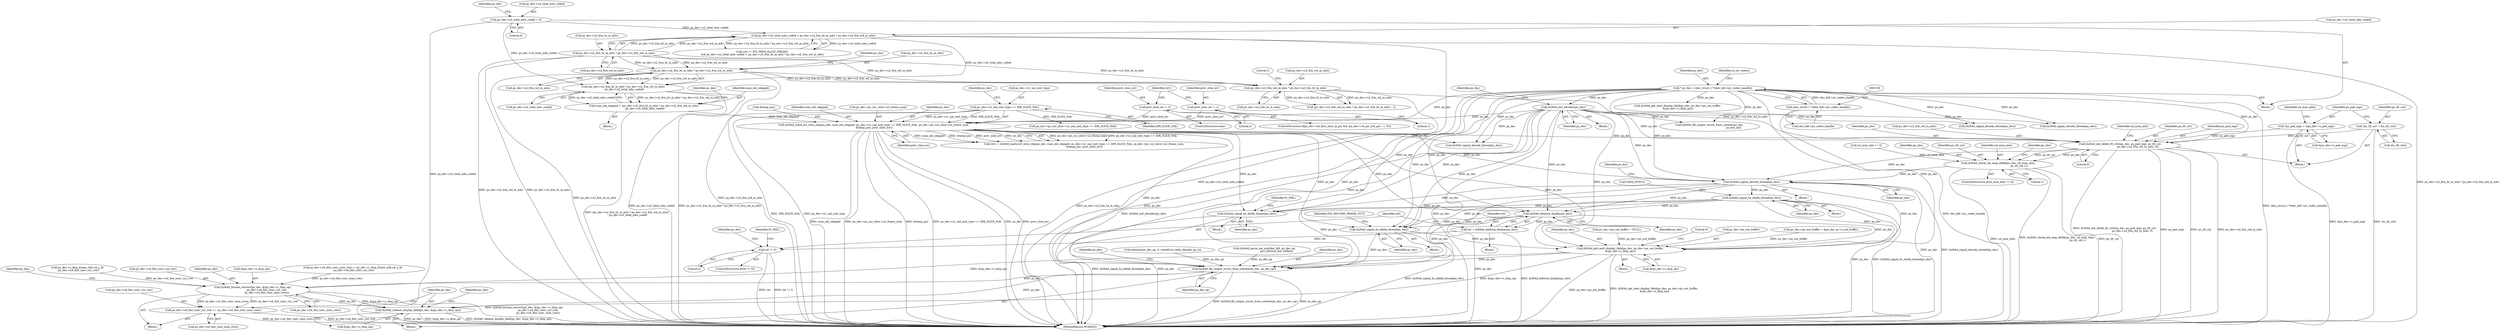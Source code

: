 digraph "0_Android_7554755536019e439433c515eeb44e701fb3bfb2@pointer" {
"1001660" [label="(Call,ih264d_init_deblk_tfr_ctxt(ps_dec, ps_pad_mgr, ps_tfr_cxt,\n                                           ps_dec->u2_frm_wd_in_mbs, 0))"];
"1000896" [label="(Call,ih264d_init_decoder(ps_dec))"];
"1000153" [label="(Call,* ps_dec = (dec_struct_t *)(dec_hdl->pv_codec_handle))"];
"1000155" [label="(Call,(dec_struct_t *)(dec_hdl->pv_codec_handle))"];
"1001523" [label="(Call,ih264d_mark_err_slice_skip(ps_dec, num_mb_skipped, ps_dec->u1_nal_unit_type == IDR_SLICE_NAL, ps_dec->ps_cur_slice->u2_frame_num,\n &temp_poc, prev_slice_err))"];
"1001491" [label="(Call,num_mb_skipped = (ps_dec->u2_frm_ht_in_mbs * ps_dec->u2_frm_wd_in_mbs)\n - ps_dec->u2_total_mbs_coded)"];
"1001493" [label="(Call,(ps_dec->u2_frm_ht_in_mbs * ps_dec->u2_frm_wd_in_mbs)\n - ps_dec->u2_total_mbs_coded)"];
"1001494" [label="(Call,ps_dec->u2_frm_ht_in_mbs * ps_dec->u2_frm_wd_in_mbs)"];
"1001479" [label="(Call,ps_dec->u2_frm_ht_in_mbs * ps_dec->u2_frm_wd_in_mbs)"];
"1001475" [label="(Call,ps_dec->u2_total_mbs_coded < ps_dec->u2_frm_ht_in_mbs * ps_dec->u2_frm_wd_in_mbs)"];
"1000908" [label="(Call,ps_dec->u2_total_mbs_coded = 0)"];
"1001526" [label="(Call,ps_dec->u1_nal_unit_type == IDR_SLICE_NAL)"];
"1001518" [label="(Call,prev_slice_err = 2)"];
"1001514" [label="(Call,prev_slice_err = 1)"];
"1001636" [label="(Call,*ps_pad_mgr = &ps_dec->s_pad_mgr)"];
"1001631" [label="(Call,*ps_tfr_cxt = &s_tfr_ctxt)"];
"1001645" [label="(Call,ps_dec->u2_frm_wd_in_mbs * ps_dec->u2_frm_ht_in_mbs)"];
"1001684" [label="(Call,ih264d_check_mb_map_deblk(ps_dec, u4_num_mbs,\n                                                   ps_tfr_cxt,1))"];
"1001694" [label="(Call,ih264d_signal_decode_thread(ps_dec))"];
"1001703" [label="(Call,ih264d_signal_bs_deblk_thread(ps_dec))"];
"1001802" [label="(Call,ih264d_signal_bs_deblk_thread(ps_dec))"];
"1001858" [label="(Call,ih264d_deblock_display(ps_dec))"];
"1001856" [label="(Call,ret = ih264d_deblock_display(ps_dec))"];
"1001861" [label="(Call,ret != 0)"];
"1001980" [label="(Call,ih264d_signal_bs_deblk_thread(ps_dec))"];
"1001994" [label="(Call,ih264d_get_next_display_field(ps_dec, ps_dec->ps_out_buffer,\n &(ps_dec->s_disp_op)))"];
"1002022" [label="(Call,ih264d_fill_output_struct_from_context(ps_dec, ps_dec_op))"];
"1002053" [label="(Call,ih264d_format_convert(ps_dec, &(ps_dec->s_disp_op),\n                                  ps_dec->u4_fmt_conv_cur_row,\n                                  ps_dec->u4_fmt_conv_num_rows))"];
"1002065" [label="(Call,ps_dec->u4_fmt_conv_cur_row += ps_dec->u4_fmt_conv_num_rows)"];
"1002072" [label="(Call,ih264d_release_display_field(ps_dec, &(ps_dec->s_disp_op)))"];
"1001681" [label="(Call,u4_num_mbs != 0)"];
"1001993" [label="(Block,)"];
"1001471" [label="(Call,(ret != IVD_MEM_ALLOC_FAILED)\n && ps_dec->u2_total_mbs_coded < ps_dec->u2_frm_ht_in_mbs * ps_dec->u2_frm_wd_in_mbs)"];
"1001652" [label="(Literal,1)"];
"1001981" [label="(Identifier,ps_dec)"];
"1001858" [label="(Call,ih264d_deblock_display(ps_dec))"];
"1002069" [label="(Call,ps_dec->u4_fmt_conv_num_rows)"];
"1002073" [label="(Identifier,ps_dec)"];
"1000157" [label="(Call,dec_hdl->pv_codec_handle)"];
"1001502" [label="(Identifier,ps_dec)"];
"1001286" [label="(Call,ih264d_parse_nal_unit(dec_hdl, ps_dec_op,\n                              pu1_bitstrm_buf, buflen))"];
"1001663" [label="(Identifier,ps_tfr_cxt)"];
"1001886" [label="(Call,ps_dec->ps_cur_slice->u1_nal_unit_type == IDR_SLICE_NAL)"];
"1001538" [label="(Identifier,prev_slice_err)"];
"1001685" [label="(Identifier,ps_dec)"];
"1001491" [label="(Call,num_mb_skipped = (ps_dec->u2_frm_ht_in_mbs * ps_dec->u2_frm_wd_in_mbs)\n - ps_dec->u2_total_mbs_coded)"];
"1001862" [label="(Identifier,ret)"];
"1001662" [label="(Identifier,ps_pad_mgr)"];
"1002022" [label="(Call,ih264d_fill_output_struct_from_context(ps_dec, ps_dec_op))"];
"1001514" [label="(Call,prev_slice_err = 1)"];
"1001980" [label="(Call,ih264d_signal_bs_deblk_thread(ps_dec))"];
"1002074" [label="(Call,&(ps_dec->s_disp_op))"];
"1001637" [label="(Identifier,ps_pad_mgr)"];
"1001520" [label="(Literal,2)"];
"1001805" [label="(Identifier,IV_FAIL)"];
"1000713" [label="(Call,ih264d_get_next_display_field(ps_dec, ps_dec->ps_out_buffer,\n &(ps_dec->s_disp_op)))"];
"1001492" [label="(Identifier,num_mb_skipped)"];
"1001571" [label="(Call,ih264d_signal_decode_thread(ps_dec))"];
"1001801" [label="(Block,)"];
"1001521" [label="(Call,ret1 = ih264d_mark_err_slice_skip(ps_dec, num_mb_skipped, ps_dec->u1_nal_unit_type == IDR_SLICE_NAL, ps_dec->ps_cur_slice->u2_frame_num,\n &temp_poc, prev_slice_err))"];
"1001687" [label="(Identifier,ps_tfr_cxt)"];
"1001680" [label="(ControlStructure,if(u4_num_mbs != 0))"];
"1001398" [label="(Call,ih264d_signal_decode_thread(ps_dec))"];
"1001480" [label="(Call,ps_dec->u2_frm_ht_in_mbs)"];
"1000155" [label="(Call,(dec_struct_t *)(dec_hdl->pv_codec_handle))"];
"1001979" [label="(Block,)"];
"1001856" [label="(Call,ret = ih264d_deblock_display(ps_dec))"];
"1001248" [label="(Call,ih264d_fill_output_struct_from_context(ps_dec,\n                                                           ps_dec_op))"];
"1001524" [label="(Identifier,ps_dec)"];
"1001495" [label="(Call,ps_dec->u2_frm_ht_in_mbs)"];
"1001695" [label="(Identifier,ps_dec)"];
"1001643" [label="(Identifier,u4_max_addr)"];
"1002067" [label="(Identifier,ps_dec)"];
"1001501" [label="(Call,ps_dec->u2_total_mbs_coded)"];
"1001632" [label="(Identifier,ps_tfr_cxt)"];
"1001857" [label="(Identifier,ret)"];
"1002062" [label="(Call,ps_dec->u4_fmt_conv_num_rows)"];
"1001645" [label="(Call,ps_dec->u2_frm_wd_in_mbs * ps_dec->u2_frm_ht_in_mbs)"];
"1001684" [label="(Call,ih264d_check_mb_map_deblk(ps_dec, u4_num_mbs,\n                                                   ps_tfr_cxt,1))"];
"1002005" [label="(Literal,0)"];
"1001523" [label="(Call,ih264d_mark_err_slice_skip(ps_dec, num_mb_skipped, ps_dec->u1_nal_unit_type == IDR_SLICE_NAL, ps_dec->ps_cur_slice->u2_frame_num,\n &temp_poc, prev_slice_err))"];
"1001498" [label="(Call,ps_dec->u2_frm_wd_in_mbs)"];
"1001494" [label="(Call,ps_dec->u2_frm_ht_in_mbs * ps_dec->u2_frm_wd_in_mbs)"];
"1001694" [label="(Call,ih264d_signal_decode_thread(ps_dec))"];
"1001863" [label="(Literal,0)"];
"1001667" [label="(Literal,0)"];
"1000153" [label="(Call,* ps_dec = (dec_struct_t *)(dec_hdl->pv_codec_handle))"];
"1001702" [label="(Block,)"];
"1000908" [label="(Call,ps_dec->u2_total_mbs_coded = 0)"];
"1000915" [label="(Identifier,ps_dec)"];
"1000896" [label="(Call,ih264d_init_decoder(ps_dec))"];
"1001686" [label="(Identifier,u4_num_mbs)"];
"1001660" [label="(Call,ih264d_init_deblk_tfr_ctxt(ps_dec, ps_pad_mgr, ps_tfr_cxt,\n                                           ps_dec->u2_frm_wd_in_mbs, 0))"];
"1001517" [label="(ControlStructure,else)"];
"1001486" [label="(Block,)"];
"1001476" [label="(Call,ps_dec->u2_total_mbs_coded)"];
"1000154" [label="(Identifier,ps_dec)"];
"1000900" [label="(Identifier,ps_dec)"];
"1001519" [label="(Identifier,prev_slice_err)"];
"1002023" [label="(Identifier,ps_dec)"];
"1002024" [label="(Identifier,ps_dec_op)"];
"1001475" [label="(Call,ps_dec->u2_total_mbs_coded < ps_dec->u2_frm_ht_in_mbs * ps_dec->u2_frm_wd_in_mbs)"];
"1001644" [label="(Call,(ps_dec->u2_frm_wd_in_mbs * ps_dec->u2_frm_ht_in_mbs) - 1)"];
"1001870" [label="(Identifier,ps_dec)"];
"1000151" [label="(Block,)"];
"1001699" [label="(Identifier,ps_dec)"];
"1001859" [label="(Identifier,ps_dec)"];
"1001705" [label="(Call,DATA_SYNC())"];
"1001518" [label="(Call,prev_slice_err = 2)"];
"1001633" [label="(Call,&s_tfr_ctxt)"];
"1002066" [label="(Call,ps_dec->u4_fmt_conv_cur_row)"];
"1001526" [label="(Call,ps_dec->u1_nal_unit_type == IDR_SLICE_NAL)"];
"1001661" [label="(Identifier,ps_dec)"];
"1001516" [label="(Literal,1)"];
"1001704" [label="(Identifier,ps_dec)"];
"1002072" [label="(Call,ih264d_release_display_field(ps_dec, &(ps_dec->s_disp_op)))"];
"1002055" [label="(Call,&(ps_dec->s_disp_op))"];
"1001533" [label="(Identifier,ps_dec)"];
"1002028" [label="(Identifier,ps_dec)"];
"1001803" [label="(Identifier,ps_dec)"];
"1001994" [label="(Call,ih264d_get_next_display_field(ps_dec, ps_dec->ps_out_buffer,\n &(ps_dec->s_disp_op)))"];
"1001688" [label="(Literal,1)"];
"1001703" [label="(Call,ih264d_signal_bs_deblk_thread(ps_dec))"];
"1002082" [label="(Identifier,ps_dec)"];
"1001507" [label="(Identifier,ps_dec)"];
"1001866" [label="(Identifier,IV_FAIL)"];
"1001646" [label="(Call,ps_dec->u2_frm_wd_in_mbs)"];
"1002040" [label="(Call,ps_dec->u4_fmt_conv_num_rows = ps_dec->s_disp_frame_info.u4_y_ht\n - ps_dec->u4_fmt_conv_cur_row)"];
"1001527" [label="(Call,ps_dec->u1_nal_unit_type)"];
"1001493" [label="(Call,(ps_dec->u2_frm_ht_in_mbs * ps_dec->u2_frm_wd_in_mbs)\n - ps_dec->u2_total_mbs_coded)"];
"1001986" [label="(Identifier,IVD_DECODE_FRAME_OUT)"];
"1001631" [label="(Call,*ps_tfr_cxt = &s_tfr_ctxt)"];
"1001802" [label="(Call,ih264d_signal_bs_deblk_thread(ps_dec))"];
"1001536" [label="(Call,&temp_poc)"];
"1001860" [label="(ControlStructure,if(ret != 0))"];
"1001664" [label="(Call,ps_dec->u2_frm_wd_in_mbs)"];
"1000912" [label="(Literal,0)"];
"1001996" [label="(Call,ps_dec->ps_out_buffer)"];
"1002065" [label="(Call,ps_dec->u4_fmt_conv_cur_row += ps_dec->u4_fmt_conv_num_rows)"];
"1002044" [label="(Call,ps_dec->s_disp_frame_info.u4_y_ht\n - ps_dec->u4_fmt_conv_cur_row)"];
"1002142" [label="(MethodReturn,WORD32)"];
"1001861" [label="(Call,ret != 0)"];
"1000324" [label="(Call,ps_dec->ps_out_buffer = &ps_dec_ip->s_out_buffer)"];
"1001636" [label="(Call,*ps_pad_mgr = &ps_dec->s_pad_mgr)"];
"1001515" [label="(Identifier,prev_slice_err)"];
"1001855" [label="(Block,)"];
"1001999" [label="(Call,&(ps_dec->s_disp_op))"];
"1001522" [label="(Identifier,ret1)"];
"1000162" [label="(Identifier,i4_err_status)"];
"1001479" [label="(Call,ps_dec->u2_frm_ht_in_mbs * ps_dec->u2_frm_wd_in_mbs)"];
"1001184" [label="(Call,ih264d_signal_decode_thread(ps_dec))"];
"1000897" [label="(Identifier,ps_dec)"];
"1001995" [label="(Identifier,ps_dec)"];
"1001982" [label="(Block,)"];
"1001638" [label="(Call,&ps_dec->s_pad_mgr)"];
"1001669" [label="(Identifier,u4_num_mbs)"];
"1000227" [label="(Call,memset(ps_dec_op, 0, sizeof(ivd_video_decode_op_t)))"];
"1001525" [label="(Identifier,num_mb_skipped)"];
"1001531" [label="(Call,ps_dec->ps_cur_slice->u2_frame_num)"];
"1001483" [label="(Call,ps_dec->u2_frm_wd_in_mbs)"];
"1001649" [label="(Call,ps_dec->u2_frm_ht_in_mbs)"];
"1001626" [label="(Block,)"];
"1001530" [label="(Identifier,IDR_SLICE_NAL)"];
"1000909" [label="(Call,ps_dec->u2_total_mbs_coded)"];
"1002053" [label="(Call,ih264d_format_convert(ps_dec, &(ps_dec->s_disp_op),\n                                  ps_dec->u4_fmt_conv_cur_row,\n                                  ps_dec->u4_fmt_conv_num_rows))"];
"1002059" [label="(Call,ps_dec->u4_fmt_conv_cur_row)"];
"1002039" [label="(Block,)"];
"1001504" [label="(ControlStructure,if(ps_dec->u4_first_slice_in_pic && (ps_dec->u4_pic_buf_got == 0)))"];
"1001691" [label="(Identifier,ps_dec)"];
"1002054" [label="(Identifier,ps_dec)"];
"1000895" [label="(Block,)"];
"1000311" [label="(Call,ps_dec->ps_out_buffer = NULL)"];
"1001598" [label="(Block,)"];
"1001660" -> "1001626"  [label="AST: "];
"1001660" -> "1001667"  [label="CFG: "];
"1001661" -> "1001660"  [label="AST: "];
"1001662" -> "1001660"  [label="AST: "];
"1001663" -> "1001660"  [label="AST: "];
"1001664" -> "1001660"  [label="AST: "];
"1001667" -> "1001660"  [label="AST: "];
"1001669" -> "1001660"  [label="CFG: "];
"1001660" -> "1002142"  [label="DDG: ih264d_init_deblk_tfr_ctxt(ps_dec, ps_pad_mgr, ps_tfr_cxt,\n                                           ps_dec->u2_frm_wd_in_mbs, 0)"];
"1001660" -> "1002142"  [label="DDG: ps_pad_mgr"];
"1001660" -> "1002142"  [label="DDG: ps_tfr_cxt"];
"1001660" -> "1002142"  [label="DDG: ps_dec->u2_frm_wd_in_mbs"];
"1000896" -> "1001660"  [label="DDG: ps_dec"];
"1001523" -> "1001660"  [label="DDG: ps_dec"];
"1000153" -> "1001660"  [label="DDG: ps_dec"];
"1001636" -> "1001660"  [label="DDG: ps_pad_mgr"];
"1001631" -> "1001660"  [label="DDG: ps_tfr_cxt"];
"1001645" -> "1001660"  [label="DDG: ps_dec->u2_frm_wd_in_mbs"];
"1001660" -> "1001684"  [label="DDG: ps_dec"];
"1001660" -> "1001684"  [label="DDG: ps_tfr_cxt"];
"1001660" -> "1001694"  [label="DDG: ps_dec"];
"1000896" -> "1000895"  [label="AST: "];
"1000896" -> "1000897"  [label="CFG: "];
"1000897" -> "1000896"  [label="AST: "];
"1000900" -> "1000896"  [label="CFG: "];
"1000896" -> "1002142"  [label="DDG: ps_dec"];
"1000896" -> "1002142"  [label="DDG: ih264d_init_decoder(ps_dec)"];
"1000153" -> "1000896"  [label="DDG: ps_dec"];
"1000896" -> "1001184"  [label="DDG: ps_dec"];
"1000896" -> "1001248"  [label="DDG: ps_dec"];
"1000896" -> "1001398"  [label="DDG: ps_dec"];
"1000896" -> "1001523"  [label="DDG: ps_dec"];
"1000896" -> "1001571"  [label="DDG: ps_dec"];
"1000896" -> "1001694"  [label="DDG: ps_dec"];
"1000896" -> "1001802"  [label="DDG: ps_dec"];
"1000896" -> "1001858"  [label="DDG: ps_dec"];
"1000896" -> "1001980"  [label="DDG: ps_dec"];
"1000896" -> "1001994"  [label="DDG: ps_dec"];
"1000896" -> "1002022"  [label="DDG: ps_dec"];
"1000153" -> "1000151"  [label="AST: "];
"1000153" -> "1000155"  [label="CFG: "];
"1000154" -> "1000153"  [label="AST: "];
"1000155" -> "1000153"  [label="AST: "];
"1000162" -> "1000153"  [label="CFG: "];
"1000153" -> "1002142"  [label="DDG: (dec_struct_t *)(dec_hdl->pv_codec_handle)"];
"1000153" -> "1002142"  [label="DDG: ps_dec"];
"1000155" -> "1000153"  [label="DDG: dec_hdl->pv_codec_handle"];
"1000153" -> "1000713"  [label="DDG: ps_dec"];
"1000153" -> "1001184"  [label="DDG: ps_dec"];
"1000153" -> "1001248"  [label="DDG: ps_dec"];
"1000153" -> "1001398"  [label="DDG: ps_dec"];
"1000153" -> "1001523"  [label="DDG: ps_dec"];
"1000153" -> "1001571"  [label="DDG: ps_dec"];
"1000153" -> "1001694"  [label="DDG: ps_dec"];
"1000153" -> "1001802"  [label="DDG: ps_dec"];
"1000153" -> "1001858"  [label="DDG: ps_dec"];
"1000153" -> "1001980"  [label="DDG: ps_dec"];
"1000153" -> "1001994"  [label="DDG: ps_dec"];
"1000153" -> "1002022"  [label="DDG: ps_dec"];
"1000155" -> "1000157"  [label="CFG: "];
"1000156" -> "1000155"  [label="AST: "];
"1000157" -> "1000155"  [label="AST: "];
"1000155" -> "1002142"  [label="DDG: dec_hdl->pv_codec_handle"];
"1001523" -> "1001521"  [label="AST: "];
"1001523" -> "1001538"  [label="CFG: "];
"1001524" -> "1001523"  [label="AST: "];
"1001525" -> "1001523"  [label="AST: "];
"1001526" -> "1001523"  [label="AST: "];
"1001531" -> "1001523"  [label="AST: "];
"1001536" -> "1001523"  [label="AST: "];
"1001538" -> "1001523"  [label="AST: "];
"1001521" -> "1001523"  [label="CFG: "];
"1001523" -> "1002142"  [label="DDG: num_mb_skipped"];
"1001523" -> "1002142"  [label="DDG: ps_dec->ps_cur_slice->u2_frame_num"];
"1001523" -> "1002142"  [label="DDG: &temp_poc"];
"1001523" -> "1002142"  [label="DDG: ps_dec->u1_nal_unit_type == IDR_SLICE_NAL"];
"1001523" -> "1002142"  [label="DDG: ps_dec"];
"1001523" -> "1002142"  [label="DDG: prev_slice_err"];
"1001523" -> "1001521"  [label="DDG: ps_dec->ps_cur_slice->u2_frame_num"];
"1001523" -> "1001521"  [label="DDG: ps_dec->u1_nal_unit_type == IDR_SLICE_NAL"];
"1001523" -> "1001521"  [label="DDG: num_mb_skipped"];
"1001523" -> "1001521"  [label="DDG: &temp_poc"];
"1001523" -> "1001521"  [label="DDG: prev_slice_err"];
"1001523" -> "1001521"  [label="DDG: ps_dec"];
"1001491" -> "1001523"  [label="DDG: num_mb_skipped"];
"1001526" -> "1001523"  [label="DDG: ps_dec->u1_nal_unit_type"];
"1001526" -> "1001523"  [label="DDG: IDR_SLICE_NAL"];
"1001518" -> "1001523"  [label="DDG: prev_slice_err"];
"1001514" -> "1001523"  [label="DDG: prev_slice_err"];
"1001523" -> "1001571"  [label="DDG: ps_dec"];
"1001523" -> "1001694"  [label="DDG: ps_dec"];
"1001523" -> "1001802"  [label="DDG: ps_dec"];
"1001523" -> "1001858"  [label="DDG: ps_dec"];
"1001523" -> "1001980"  [label="DDG: ps_dec"];
"1001523" -> "1001994"  [label="DDG: ps_dec"];
"1001523" -> "1002022"  [label="DDG: ps_dec"];
"1001491" -> "1001486"  [label="AST: "];
"1001491" -> "1001493"  [label="CFG: "];
"1001492" -> "1001491"  [label="AST: "];
"1001493" -> "1001491"  [label="AST: "];
"1001507" -> "1001491"  [label="CFG: "];
"1001491" -> "1002142"  [label="DDG: (ps_dec->u2_frm_ht_in_mbs * ps_dec->u2_frm_wd_in_mbs)\n - ps_dec->u2_total_mbs_coded"];
"1001493" -> "1001491"  [label="DDG: ps_dec->u2_frm_ht_in_mbs * ps_dec->u2_frm_wd_in_mbs"];
"1001493" -> "1001491"  [label="DDG: ps_dec->u2_total_mbs_coded"];
"1001493" -> "1001501"  [label="CFG: "];
"1001494" -> "1001493"  [label="AST: "];
"1001501" -> "1001493"  [label="AST: "];
"1001493" -> "1002142"  [label="DDG: ps_dec->u2_frm_ht_in_mbs * ps_dec->u2_frm_wd_in_mbs"];
"1001493" -> "1002142"  [label="DDG: ps_dec->u2_total_mbs_coded"];
"1001494" -> "1001493"  [label="DDG: ps_dec->u2_frm_ht_in_mbs"];
"1001494" -> "1001493"  [label="DDG: ps_dec->u2_frm_wd_in_mbs"];
"1001475" -> "1001493"  [label="DDG: ps_dec->u2_total_mbs_coded"];
"1000908" -> "1001493"  [label="DDG: ps_dec->u2_total_mbs_coded"];
"1001494" -> "1001498"  [label="CFG: "];
"1001495" -> "1001494"  [label="AST: "];
"1001498" -> "1001494"  [label="AST: "];
"1001502" -> "1001494"  [label="CFG: "];
"1001494" -> "1002142"  [label="DDG: ps_dec->u2_frm_ht_in_mbs"];
"1001494" -> "1002142"  [label="DDG: ps_dec->u2_frm_wd_in_mbs"];
"1001479" -> "1001494"  [label="DDG: ps_dec->u2_frm_ht_in_mbs"];
"1001479" -> "1001494"  [label="DDG: ps_dec->u2_frm_wd_in_mbs"];
"1001494" -> "1001645"  [label="DDG: ps_dec->u2_frm_wd_in_mbs"];
"1001494" -> "1001645"  [label="DDG: ps_dec->u2_frm_ht_in_mbs"];
"1001479" -> "1001475"  [label="AST: "];
"1001479" -> "1001483"  [label="CFG: "];
"1001480" -> "1001479"  [label="AST: "];
"1001483" -> "1001479"  [label="AST: "];
"1001475" -> "1001479"  [label="CFG: "];
"1001479" -> "1002142"  [label="DDG: ps_dec->u2_frm_ht_in_mbs"];
"1001479" -> "1002142"  [label="DDG: ps_dec->u2_frm_wd_in_mbs"];
"1001479" -> "1001475"  [label="DDG: ps_dec->u2_frm_ht_in_mbs"];
"1001479" -> "1001475"  [label="DDG: ps_dec->u2_frm_wd_in_mbs"];
"1001479" -> "1001645"  [label="DDG: ps_dec->u2_frm_wd_in_mbs"];
"1001479" -> "1001645"  [label="DDG: ps_dec->u2_frm_ht_in_mbs"];
"1001475" -> "1001471"  [label="AST: "];
"1001476" -> "1001475"  [label="AST: "];
"1001471" -> "1001475"  [label="CFG: "];
"1001475" -> "1002142"  [label="DDG: ps_dec->u2_total_mbs_coded"];
"1001475" -> "1002142"  [label="DDG: ps_dec->u2_frm_ht_in_mbs * ps_dec->u2_frm_wd_in_mbs"];
"1001475" -> "1001471"  [label="DDG: ps_dec->u2_total_mbs_coded"];
"1001475" -> "1001471"  [label="DDG: ps_dec->u2_frm_ht_in_mbs * ps_dec->u2_frm_wd_in_mbs"];
"1000908" -> "1001475"  [label="DDG: ps_dec->u2_total_mbs_coded"];
"1000908" -> "1000151"  [label="AST: "];
"1000908" -> "1000912"  [label="CFG: "];
"1000909" -> "1000908"  [label="AST: "];
"1000912" -> "1000908"  [label="AST: "];
"1000915" -> "1000908"  [label="CFG: "];
"1000908" -> "1002142"  [label="DDG: ps_dec->u2_total_mbs_coded"];
"1001526" -> "1001530"  [label="CFG: "];
"1001527" -> "1001526"  [label="AST: "];
"1001530" -> "1001526"  [label="AST: "];
"1001533" -> "1001526"  [label="CFG: "];
"1001526" -> "1002142"  [label="DDG: IDR_SLICE_NAL"];
"1001526" -> "1002142"  [label="DDG: ps_dec->u1_nal_unit_type"];
"1001526" -> "1001886"  [label="DDG: IDR_SLICE_NAL"];
"1001518" -> "1001517"  [label="AST: "];
"1001518" -> "1001520"  [label="CFG: "];
"1001519" -> "1001518"  [label="AST: "];
"1001520" -> "1001518"  [label="AST: "];
"1001522" -> "1001518"  [label="CFG: "];
"1001514" -> "1001504"  [label="AST: "];
"1001514" -> "1001516"  [label="CFG: "];
"1001515" -> "1001514"  [label="AST: "];
"1001516" -> "1001514"  [label="AST: "];
"1001522" -> "1001514"  [label="CFG: "];
"1001636" -> "1001626"  [label="AST: "];
"1001636" -> "1001638"  [label="CFG: "];
"1001637" -> "1001636"  [label="AST: "];
"1001638" -> "1001636"  [label="AST: "];
"1001643" -> "1001636"  [label="CFG: "];
"1001636" -> "1002142"  [label="DDG: &ps_dec->s_pad_mgr"];
"1001631" -> "1001626"  [label="AST: "];
"1001631" -> "1001633"  [label="CFG: "];
"1001632" -> "1001631"  [label="AST: "];
"1001633" -> "1001631"  [label="AST: "];
"1001637" -> "1001631"  [label="CFG: "];
"1001631" -> "1002142"  [label="DDG: &s_tfr_ctxt"];
"1001645" -> "1001644"  [label="AST: "];
"1001645" -> "1001649"  [label="CFG: "];
"1001646" -> "1001645"  [label="AST: "];
"1001649" -> "1001645"  [label="AST: "];
"1001652" -> "1001645"  [label="CFG: "];
"1001645" -> "1002142"  [label="DDG: ps_dec->u2_frm_ht_in_mbs"];
"1001645" -> "1001644"  [label="DDG: ps_dec->u2_frm_wd_in_mbs"];
"1001645" -> "1001644"  [label="DDG: ps_dec->u2_frm_ht_in_mbs"];
"1001684" -> "1001680"  [label="AST: "];
"1001684" -> "1001688"  [label="CFG: "];
"1001685" -> "1001684"  [label="AST: "];
"1001686" -> "1001684"  [label="AST: "];
"1001687" -> "1001684"  [label="AST: "];
"1001688" -> "1001684"  [label="AST: "];
"1001691" -> "1001684"  [label="CFG: "];
"1001684" -> "1002142"  [label="DDG: u4_num_mbs"];
"1001684" -> "1002142"  [label="DDG: ih264d_check_mb_map_deblk(ps_dec, u4_num_mbs,\n                                                   ps_tfr_cxt,1)"];
"1001684" -> "1002142"  [label="DDG: ps_tfr_cxt"];
"1001681" -> "1001684"  [label="DDG: u4_num_mbs"];
"1001684" -> "1001694"  [label="DDG: ps_dec"];
"1001694" -> "1001598"  [label="AST: "];
"1001694" -> "1001695"  [label="CFG: "];
"1001695" -> "1001694"  [label="AST: "];
"1001699" -> "1001694"  [label="CFG: "];
"1001694" -> "1002142"  [label="DDG: ps_dec"];
"1001694" -> "1002142"  [label="DDG: ih264d_signal_decode_thread(ps_dec)"];
"1001694" -> "1001703"  [label="DDG: ps_dec"];
"1001694" -> "1001802"  [label="DDG: ps_dec"];
"1001694" -> "1001858"  [label="DDG: ps_dec"];
"1001694" -> "1001980"  [label="DDG: ps_dec"];
"1001694" -> "1001994"  [label="DDG: ps_dec"];
"1001694" -> "1002022"  [label="DDG: ps_dec"];
"1001703" -> "1001702"  [label="AST: "];
"1001703" -> "1001704"  [label="CFG: "];
"1001704" -> "1001703"  [label="AST: "];
"1001705" -> "1001703"  [label="CFG: "];
"1001703" -> "1002142"  [label="DDG: ps_dec"];
"1001703" -> "1002142"  [label="DDG: ih264d_signal_bs_deblk_thread(ps_dec)"];
"1001703" -> "1001802"  [label="DDG: ps_dec"];
"1001703" -> "1001858"  [label="DDG: ps_dec"];
"1001703" -> "1001980"  [label="DDG: ps_dec"];
"1001703" -> "1001994"  [label="DDG: ps_dec"];
"1001703" -> "1002022"  [label="DDG: ps_dec"];
"1001802" -> "1001801"  [label="AST: "];
"1001802" -> "1001803"  [label="CFG: "];
"1001803" -> "1001802"  [label="AST: "];
"1001805" -> "1001802"  [label="CFG: "];
"1001802" -> "1002142"  [label="DDG: ps_dec"];
"1001802" -> "1002142"  [label="DDG: ih264d_signal_bs_deblk_thread(ps_dec)"];
"1001858" -> "1001856"  [label="AST: "];
"1001858" -> "1001859"  [label="CFG: "];
"1001859" -> "1001858"  [label="AST: "];
"1001856" -> "1001858"  [label="CFG: "];
"1001858" -> "1002142"  [label="DDG: ps_dec"];
"1001858" -> "1001856"  [label="DDG: ps_dec"];
"1001858" -> "1001980"  [label="DDG: ps_dec"];
"1001858" -> "1001994"  [label="DDG: ps_dec"];
"1001858" -> "1002022"  [label="DDG: ps_dec"];
"1001856" -> "1001855"  [label="AST: "];
"1001857" -> "1001856"  [label="AST: "];
"1001862" -> "1001856"  [label="CFG: "];
"1001856" -> "1002142"  [label="DDG: ih264d_deblock_display(ps_dec)"];
"1001856" -> "1001861"  [label="DDG: ret"];
"1001861" -> "1001860"  [label="AST: "];
"1001861" -> "1001863"  [label="CFG: "];
"1001862" -> "1001861"  [label="AST: "];
"1001863" -> "1001861"  [label="AST: "];
"1001866" -> "1001861"  [label="CFG: "];
"1001870" -> "1001861"  [label="CFG: "];
"1001861" -> "1002142"  [label="DDG: ret"];
"1001861" -> "1002142"  [label="DDG: ret != 0"];
"1001980" -> "1001979"  [label="AST: "];
"1001980" -> "1001981"  [label="CFG: "];
"1001981" -> "1001980"  [label="AST: "];
"1001986" -> "1001980"  [label="CFG: "];
"1001980" -> "1002142"  [label="DDG: ih264d_signal_bs_deblk_thread(ps_dec)"];
"1001980" -> "1001994"  [label="DDG: ps_dec"];
"1001980" -> "1002022"  [label="DDG: ps_dec"];
"1001994" -> "1001993"  [label="AST: "];
"1001994" -> "1001999"  [label="CFG: "];
"1001995" -> "1001994"  [label="AST: "];
"1001996" -> "1001994"  [label="AST: "];
"1001999" -> "1001994"  [label="AST: "];
"1002005" -> "1001994"  [label="CFG: "];
"1001994" -> "1002142"  [label="DDG: ps_dec->ps_out_buffer"];
"1001994" -> "1002142"  [label="DDG: ih264d_get_next_display_field(ps_dec, ps_dec->ps_out_buffer,\n &(ps_dec->s_disp_op))"];
"1000311" -> "1001994"  [label="DDG: ps_dec->ps_out_buffer"];
"1000324" -> "1001994"  [label="DDG: ps_dec->ps_out_buffer"];
"1001994" -> "1002022"  [label="DDG: ps_dec"];
"1001994" -> "1002053"  [label="DDG: &(ps_dec->s_disp_op)"];
"1001994" -> "1002072"  [label="DDG: &(ps_dec->s_disp_op)"];
"1002022" -> "1001982"  [label="AST: "];
"1002022" -> "1002024"  [label="CFG: "];
"1002023" -> "1002022"  [label="AST: "];
"1002024" -> "1002022"  [label="AST: "];
"1002028" -> "1002022"  [label="CFG: "];
"1002022" -> "1002142"  [label="DDG: ih264d_fill_output_struct_from_context(ps_dec, ps_dec_op)"];
"1002022" -> "1002142"  [label="DDG: ps_dec_op"];
"1001286" -> "1002022"  [label="DDG: ps_dec_op"];
"1000227" -> "1002022"  [label="DDG: ps_dec_op"];
"1002022" -> "1002053"  [label="DDG: ps_dec"];
"1002022" -> "1002072"  [label="DDG: ps_dec"];
"1002053" -> "1002039"  [label="AST: "];
"1002053" -> "1002062"  [label="CFG: "];
"1002054" -> "1002053"  [label="AST: "];
"1002055" -> "1002053"  [label="AST: "];
"1002059" -> "1002053"  [label="AST: "];
"1002062" -> "1002053"  [label="AST: "];
"1002067" -> "1002053"  [label="CFG: "];
"1002053" -> "1002142"  [label="DDG: ih264d_format_convert(ps_dec, &(ps_dec->s_disp_op),\n                                  ps_dec->u4_fmt_conv_cur_row,\n                                  ps_dec->u4_fmt_conv_num_rows)"];
"1002044" -> "1002053"  [label="DDG: ps_dec->u4_fmt_conv_cur_row"];
"1002040" -> "1002053"  [label="DDG: ps_dec->u4_fmt_conv_num_rows"];
"1002053" -> "1002065"  [label="DDG: ps_dec->u4_fmt_conv_num_rows"];
"1002053" -> "1002065"  [label="DDG: ps_dec->u4_fmt_conv_cur_row"];
"1002053" -> "1002072"  [label="DDG: ps_dec"];
"1002053" -> "1002072"  [label="DDG: &(ps_dec->s_disp_op)"];
"1002065" -> "1002039"  [label="AST: "];
"1002065" -> "1002069"  [label="CFG: "];
"1002066" -> "1002065"  [label="AST: "];
"1002069" -> "1002065"  [label="AST: "];
"1002073" -> "1002065"  [label="CFG: "];
"1002065" -> "1002142"  [label="DDG: ps_dec->u4_fmt_conv_cur_row"];
"1002065" -> "1002142"  [label="DDG: ps_dec->u4_fmt_conv_num_rows"];
"1002072" -> "1001982"  [label="AST: "];
"1002072" -> "1002074"  [label="CFG: "];
"1002073" -> "1002072"  [label="AST: "];
"1002074" -> "1002072"  [label="AST: "];
"1002082" -> "1002072"  [label="CFG: "];
"1002072" -> "1002142"  [label="DDG: ih264d_release_display_field(ps_dec, &(ps_dec->s_disp_op))"];
"1002072" -> "1002142"  [label="DDG: ps_dec"];
"1002072" -> "1002142"  [label="DDG: &(ps_dec->s_disp_op)"];
}
